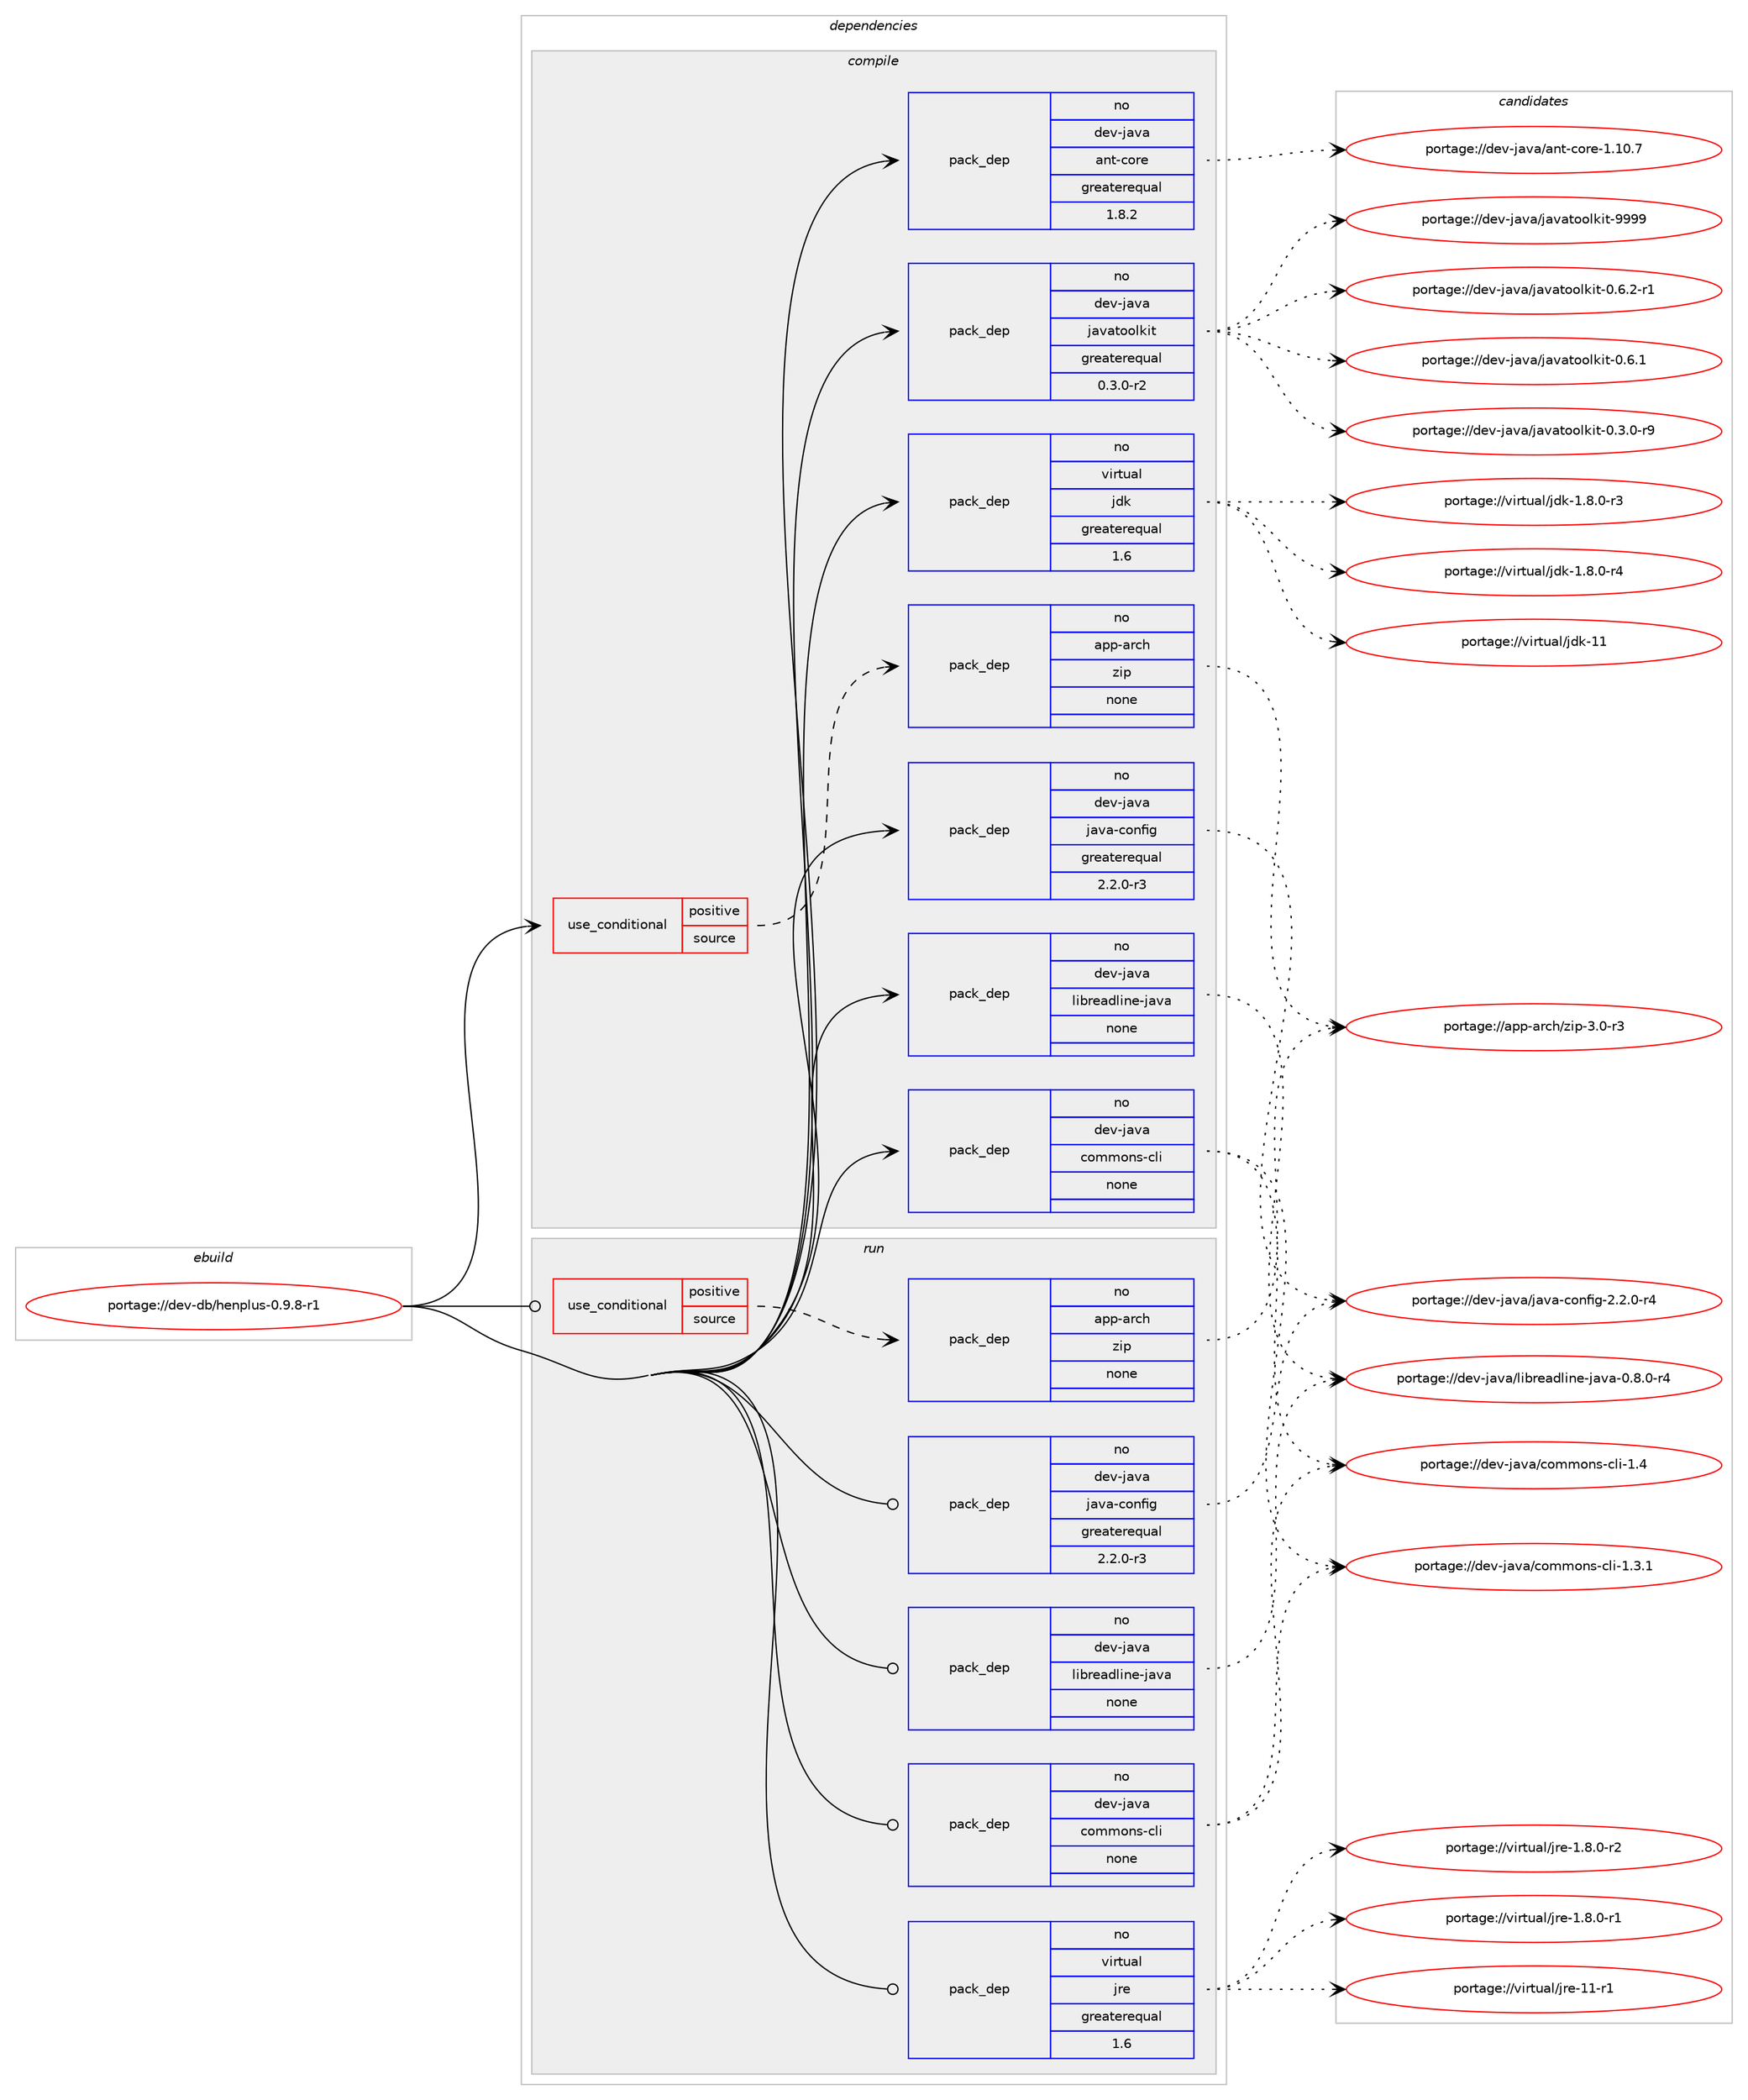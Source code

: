 digraph prolog {

# *************
# Graph options
# *************

newrank=true;
concentrate=true;
compound=true;
graph [rankdir=LR,fontname=Helvetica,fontsize=10,ranksep=1.5];#, ranksep=2.5, nodesep=0.2];
edge  [arrowhead=vee];
node  [fontname=Helvetica,fontsize=10];

# **********
# The ebuild
# **********

subgraph cluster_leftcol {
color=gray;
rank=same;
label=<<i>ebuild</i>>;
id [label="portage://dev-db/henplus-0.9.8-r1", color=red, width=4, href="../dev-db/henplus-0.9.8-r1.svg"];
}

# ****************
# The dependencies
# ****************

subgraph cluster_midcol {
color=gray;
label=<<i>dependencies</i>>;
subgraph cluster_compile {
fillcolor="#eeeeee";
style=filled;
label=<<i>compile</i>>;
subgraph cond138713 {
dependency584792 [label=<<TABLE BORDER="0" CELLBORDER="1" CELLSPACING="0" CELLPADDING="4"><TR><TD ROWSPAN="3" CELLPADDING="10">use_conditional</TD></TR><TR><TD>positive</TD></TR><TR><TD>source</TD></TR></TABLE>>, shape=none, color=red];
subgraph pack438760 {
dependency584793 [label=<<TABLE BORDER="0" CELLBORDER="1" CELLSPACING="0" CELLPADDING="4" WIDTH="220"><TR><TD ROWSPAN="6" CELLPADDING="30">pack_dep</TD></TR><TR><TD WIDTH="110">no</TD></TR><TR><TD>app-arch</TD></TR><TR><TD>zip</TD></TR><TR><TD>none</TD></TR><TR><TD></TD></TR></TABLE>>, shape=none, color=blue];
}
dependency584792:e -> dependency584793:w [weight=20,style="dashed",arrowhead="vee"];
}
id:e -> dependency584792:w [weight=20,style="solid",arrowhead="vee"];
subgraph pack438761 {
dependency584794 [label=<<TABLE BORDER="0" CELLBORDER="1" CELLSPACING="0" CELLPADDING="4" WIDTH="220"><TR><TD ROWSPAN="6" CELLPADDING="30">pack_dep</TD></TR><TR><TD WIDTH="110">no</TD></TR><TR><TD>dev-java</TD></TR><TR><TD>ant-core</TD></TR><TR><TD>greaterequal</TD></TR><TR><TD>1.8.2</TD></TR></TABLE>>, shape=none, color=blue];
}
id:e -> dependency584794:w [weight=20,style="solid",arrowhead="vee"];
subgraph pack438762 {
dependency584795 [label=<<TABLE BORDER="0" CELLBORDER="1" CELLSPACING="0" CELLPADDING="4" WIDTH="220"><TR><TD ROWSPAN="6" CELLPADDING="30">pack_dep</TD></TR><TR><TD WIDTH="110">no</TD></TR><TR><TD>dev-java</TD></TR><TR><TD>commons-cli</TD></TR><TR><TD>none</TD></TR><TR><TD></TD></TR></TABLE>>, shape=none, color=blue];
}
id:e -> dependency584795:w [weight=20,style="solid",arrowhead="vee"];
subgraph pack438763 {
dependency584796 [label=<<TABLE BORDER="0" CELLBORDER="1" CELLSPACING="0" CELLPADDING="4" WIDTH="220"><TR><TD ROWSPAN="6" CELLPADDING="30">pack_dep</TD></TR><TR><TD WIDTH="110">no</TD></TR><TR><TD>dev-java</TD></TR><TR><TD>java-config</TD></TR><TR><TD>greaterequal</TD></TR><TR><TD>2.2.0-r3</TD></TR></TABLE>>, shape=none, color=blue];
}
id:e -> dependency584796:w [weight=20,style="solid",arrowhead="vee"];
subgraph pack438764 {
dependency584797 [label=<<TABLE BORDER="0" CELLBORDER="1" CELLSPACING="0" CELLPADDING="4" WIDTH="220"><TR><TD ROWSPAN="6" CELLPADDING="30">pack_dep</TD></TR><TR><TD WIDTH="110">no</TD></TR><TR><TD>dev-java</TD></TR><TR><TD>javatoolkit</TD></TR><TR><TD>greaterequal</TD></TR><TR><TD>0.3.0-r2</TD></TR></TABLE>>, shape=none, color=blue];
}
id:e -> dependency584797:w [weight=20,style="solid",arrowhead="vee"];
subgraph pack438765 {
dependency584798 [label=<<TABLE BORDER="0" CELLBORDER="1" CELLSPACING="0" CELLPADDING="4" WIDTH="220"><TR><TD ROWSPAN="6" CELLPADDING="30">pack_dep</TD></TR><TR><TD WIDTH="110">no</TD></TR><TR><TD>dev-java</TD></TR><TR><TD>libreadline-java</TD></TR><TR><TD>none</TD></TR><TR><TD></TD></TR></TABLE>>, shape=none, color=blue];
}
id:e -> dependency584798:w [weight=20,style="solid",arrowhead="vee"];
subgraph pack438766 {
dependency584799 [label=<<TABLE BORDER="0" CELLBORDER="1" CELLSPACING="0" CELLPADDING="4" WIDTH="220"><TR><TD ROWSPAN="6" CELLPADDING="30">pack_dep</TD></TR><TR><TD WIDTH="110">no</TD></TR><TR><TD>virtual</TD></TR><TR><TD>jdk</TD></TR><TR><TD>greaterequal</TD></TR><TR><TD>1.6</TD></TR></TABLE>>, shape=none, color=blue];
}
id:e -> dependency584799:w [weight=20,style="solid",arrowhead="vee"];
}
subgraph cluster_compileandrun {
fillcolor="#eeeeee";
style=filled;
label=<<i>compile and run</i>>;
}
subgraph cluster_run {
fillcolor="#eeeeee";
style=filled;
label=<<i>run</i>>;
subgraph cond138714 {
dependency584800 [label=<<TABLE BORDER="0" CELLBORDER="1" CELLSPACING="0" CELLPADDING="4"><TR><TD ROWSPAN="3" CELLPADDING="10">use_conditional</TD></TR><TR><TD>positive</TD></TR><TR><TD>source</TD></TR></TABLE>>, shape=none, color=red];
subgraph pack438767 {
dependency584801 [label=<<TABLE BORDER="0" CELLBORDER="1" CELLSPACING="0" CELLPADDING="4" WIDTH="220"><TR><TD ROWSPAN="6" CELLPADDING="30">pack_dep</TD></TR><TR><TD WIDTH="110">no</TD></TR><TR><TD>app-arch</TD></TR><TR><TD>zip</TD></TR><TR><TD>none</TD></TR><TR><TD></TD></TR></TABLE>>, shape=none, color=blue];
}
dependency584800:e -> dependency584801:w [weight=20,style="dashed",arrowhead="vee"];
}
id:e -> dependency584800:w [weight=20,style="solid",arrowhead="odot"];
subgraph pack438768 {
dependency584802 [label=<<TABLE BORDER="0" CELLBORDER="1" CELLSPACING="0" CELLPADDING="4" WIDTH="220"><TR><TD ROWSPAN="6" CELLPADDING="30">pack_dep</TD></TR><TR><TD WIDTH="110">no</TD></TR><TR><TD>dev-java</TD></TR><TR><TD>commons-cli</TD></TR><TR><TD>none</TD></TR><TR><TD></TD></TR></TABLE>>, shape=none, color=blue];
}
id:e -> dependency584802:w [weight=20,style="solid",arrowhead="odot"];
subgraph pack438769 {
dependency584803 [label=<<TABLE BORDER="0" CELLBORDER="1" CELLSPACING="0" CELLPADDING="4" WIDTH="220"><TR><TD ROWSPAN="6" CELLPADDING="30">pack_dep</TD></TR><TR><TD WIDTH="110">no</TD></TR><TR><TD>dev-java</TD></TR><TR><TD>java-config</TD></TR><TR><TD>greaterequal</TD></TR><TR><TD>2.2.0-r3</TD></TR></TABLE>>, shape=none, color=blue];
}
id:e -> dependency584803:w [weight=20,style="solid",arrowhead="odot"];
subgraph pack438770 {
dependency584804 [label=<<TABLE BORDER="0" CELLBORDER="1" CELLSPACING="0" CELLPADDING="4" WIDTH="220"><TR><TD ROWSPAN="6" CELLPADDING="30">pack_dep</TD></TR><TR><TD WIDTH="110">no</TD></TR><TR><TD>dev-java</TD></TR><TR><TD>libreadline-java</TD></TR><TR><TD>none</TD></TR><TR><TD></TD></TR></TABLE>>, shape=none, color=blue];
}
id:e -> dependency584804:w [weight=20,style="solid",arrowhead="odot"];
subgraph pack438771 {
dependency584805 [label=<<TABLE BORDER="0" CELLBORDER="1" CELLSPACING="0" CELLPADDING="4" WIDTH="220"><TR><TD ROWSPAN="6" CELLPADDING="30">pack_dep</TD></TR><TR><TD WIDTH="110">no</TD></TR><TR><TD>virtual</TD></TR><TR><TD>jre</TD></TR><TR><TD>greaterequal</TD></TR><TR><TD>1.6</TD></TR></TABLE>>, shape=none, color=blue];
}
id:e -> dependency584805:w [weight=20,style="solid",arrowhead="odot"];
}
}

# **************
# The candidates
# **************

subgraph cluster_choices {
rank=same;
color=gray;
label=<<i>candidates</i>>;

subgraph choice438760 {
color=black;
nodesep=1;
choice9711211245971149910447122105112455146484511451 [label="portage://app-arch/zip-3.0-r3", color=red, width=4,href="../app-arch/zip-3.0-r3.svg"];
dependency584793:e -> choice9711211245971149910447122105112455146484511451:w [style=dotted,weight="100"];
}
subgraph choice438761 {
color=black;
nodesep=1;
choice1001011184510697118974797110116459911111410145494649484655 [label="portage://dev-java/ant-core-1.10.7", color=red, width=4,href="../dev-java/ant-core-1.10.7.svg"];
dependency584794:e -> choice1001011184510697118974797110116459911111410145494649484655:w [style=dotted,weight="100"];
}
subgraph choice438762 {
color=black;
nodesep=1;
choice1001011184510697118974799111109109111110115459910810545494652 [label="portage://dev-java/commons-cli-1.4", color=red, width=4,href="../dev-java/commons-cli-1.4.svg"];
choice10010111845106971189747991111091091111101154599108105454946514649 [label="portage://dev-java/commons-cli-1.3.1", color=red, width=4,href="../dev-java/commons-cli-1.3.1.svg"];
dependency584795:e -> choice1001011184510697118974799111109109111110115459910810545494652:w [style=dotted,weight="100"];
dependency584795:e -> choice10010111845106971189747991111091091111101154599108105454946514649:w [style=dotted,weight="100"];
}
subgraph choice438763 {
color=black;
nodesep=1;
choice10010111845106971189747106971189745991111101021051034550465046484511452 [label="portage://dev-java/java-config-2.2.0-r4", color=red, width=4,href="../dev-java/java-config-2.2.0-r4.svg"];
dependency584796:e -> choice10010111845106971189747106971189745991111101021051034550465046484511452:w [style=dotted,weight="100"];
}
subgraph choice438764 {
color=black;
nodesep=1;
choice1001011184510697118974710697118971161111111081071051164557575757 [label="portage://dev-java/javatoolkit-9999", color=red, width=4,href="../dev-java/javatoolkit-9999.svg"];
choice1001011184510697118974710697118971161111111081071051164548465446504511449 [label="portage://dev-java/javatoolkit-0.6.2-r1", color=red, width=4,href="../dev-java/javatoolkit-0.6.2-r1.svg"];
choice100101118451069711897471069711897116111111108107105116454846544649 [label="portage://dev-java/javatoolkit-0.6.1", color=red, width=4,href="../dev-java/javatoolkit-0.6.1.svg"];
choice1001011184510697118974710697118971161111111081071051164548465146484511457 [label="portage://dev-java/javatoolkit-0.3.0-r9", color=red, width=4,href="../dev-java/javatoolkit-0.3.0-r9.svg"];
dependency584797:e -> choice1001011184510697118974710697118971161111111081071051164557575757:w [style=dotted,weight="100"];
dependency584797:e -> choice1001011184510697118974710697118971161111111081071051164548465446504511449:w [style=dotted,weight="100"];
dependency584797:e -> choice100101118451069711897471069711897116111111108107105116454846544649:w [style=dotted,weight="100"];
dependency584797:e -> choice1001011184510697118974710697118971161111111081071051164548465146484511457:w [style=dotted,weight="100"];
}
subgraph choice438765 {
color=black;
nodesep=1;
choice1001011184510697118974710810598114101971001081051101014510697118974548465646484511452 [label="portage://dev-java/libreadline-java-0.8.0-r4", color=red, width=4,href="../dev-java/libreadline-java-0.8.0-r4.svg"];
dependency584798:e -> choice1001011184510697118974710810598114101971001081051101014510697118974548465646484511452:w [style=dotted,weight="100"];
}
subgraph choice438766 {
color=black;
nodesep=1;
choice1181051141161179710847106100107454949 [label="portage://virtual/jdk-11", color=red, width=4,href="../virtual/jdk-11.svg"];
choice11810511411611797108471061001074549465646484511452 [label="portage://virtual/jdk-1.8.0-r4", color=red, width=4,href="../virtual/jdk-1.8.0-r4.svg"];
choice11810511411611797108471061001074549465646484511451 [label="portage://virtual/jdk-1.8.0-r3", color=red, width=4,href="../virtual/jdk-1.8.0-r3.svg"];
dependency584799:e -> choice1181051141161179710847106100107454949:w [style=dotted,weight="100"];
dependency584799:e -> choice11810511411611797108471061001074549465646484511452:w [style=dotted,weight="100"];
dependency584799:e -> choice11810511411611797108471061001074549465646484511451:w [style=dotted,weight="100"];
}
subgraph choice438767 {
color=black;
nodesep=1;
choice9711211245971149910447122105112455146484511451 [label="portage://app-arch/zip-3.0-r3", color=red, width=4,href="../app-arch/zip-3.0-r3.svg"];
dependency584801:e -> choice9711211245971149910447122105112455146484511451:w [style=dotted,weight="100"];
}
subgraph choice438768 {
color=black;
nodesep=1;
choice1001011184510697118974799111109109111110115459910810545494652 [label="portage://dev-java/commons-cli-1.4", color=red, width=4,href="../dev-java/commons-cli-1.4.svg"];
choice10010111845106971189747991111091091111101154599108105454946514649 [label="portage://dev-java/commons-cli-1.3.1", color=red, width=4,href="../dev-java/commons-cli-1.3.1.svg"];
dependency584802:e -> choice1001011184510697118974799111109109111110115459910810545494652:w [style=dotted,weight="100"];
dependency584802:e -> choice10010111845106971189747991111091091111101154599108105454946514649:w [style=dotted,weight="100"];
}
subgraph choice438769 {
color=black;
nodesep=1;
choice10010111845106971189747106971189745991111101021051034550465046484511452 [label="portage://dev-java/java-config-2.2.0-r4", color=red, width=4,href="../dev-java/java-config-2.2.0-r4.svg"];
dependency584803:e -> choice10010111845106971189747106971189745991111101021051034550465046484511452:w [style=dotted,weight="100"];
}
subgraph choice438770 {
color=black;
nodesep=1;
choice1001011184510697118974710810598114101971001081051101014510697118974548465646484511452 [label="portage://dev-java/libreadline-java-0.8.0-r4", color=red, width=4,href="../dev-java/libreadline-java-0.8.0-r4.svg"];
dependency584804:e -> choice1001011184510697118974710810598114101971001081051101014510697118974548465646484511452:w [style=dotted,weight="100"];
}
subgraph choice438771 {
color=black;
nodesep=1;
choice11810511411611797108471061141014549494511449 [label="portage://virtual/jre-11-r1", color=red, width=4,href="../virtual/jre-11-r1.svg"];
choice11810511411611797108471061141014549465646484511450 [label="portage://virtual/jre-1.8.0-r2", color=red, width=4,href="../virtual/jre-1.8.0-r2.svg"];
choice11810511411611797108471061141014549465646484511449 [label="portage://virtual/jre-1.8.0-r1", color=red, width=4,href="../virtual/jre-1.8.0-r1.svg"];
dependency584805:e -> choice11810511411611797108471061141014549494511449:w [style=dotted,weight="100"];
dependency584805:e -> choice11810511411611797108471061141014549465646484511450:w [style=dotted,weight="100"];
dependency584805:e -> choice11810511411611797108471061141014549465646484511449:w [style=dotted,weight="100"];
}
}

}
